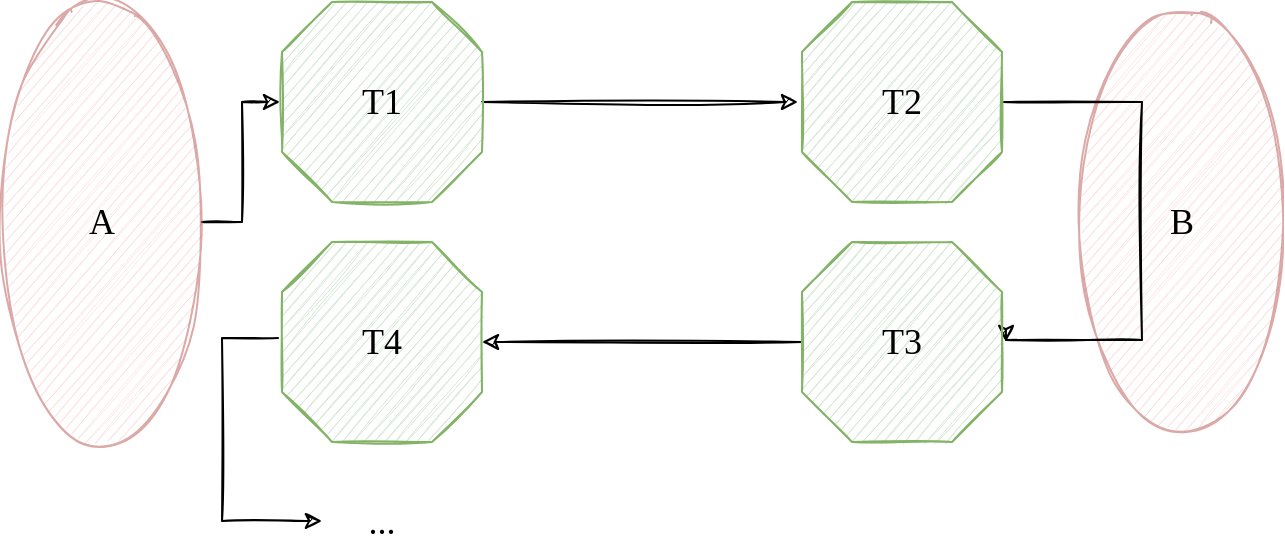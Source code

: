 <mxfile version="15.8.8" type="device"><diagram id="JP0gBPxypD-B3swmiFSp" name="Page-1"><mxGraphModel dx="1422" dy="780" grid="1" gridSize="10" guides="1" tooltips="1" connect="1" arrows="1" fold="1" page="1" pageScale="1" pageWidth="827" pageHeight="1169" math="0" shadow="0"><root><mxCell id="0"/><mxCell id="1" parent="0"/><mxCell id="sLvbos2_5OhzHZyutMdO-7" style="edgeStyle=orthogonalEdgeStyle;rounded=0;sketch=1;orthogonalLoop=1;jettySize=auto;html=1;entryX=-0.01;entryY=0.5;entryDx=0;entryDy=0;entryPerimeter=0;fontFamily=Maven Pro;fontSize=18;" parent="1" source="FrdOh2KGLZJYutwBbuUi-4" target="Y4TUV4H3YHWyU1hq7ZdA-2" edge="1"><mxGeometry relative="1" as="geometry"/></mxCell><mxCell id="FrdOh2KGLZJYutwBbuUi-4" value="A" style="ellipse;whiteSpace=wrap;html=1;labelBackgroundColor=none;labelBorderColor=none;sketch=1;fontFamily=Maven Pro;fontSize=18;fillColor=#f8cecc;strokeColor=#b85450;spacingBottom=0;opacity=50;verticalAlign=middle;fontStyle=0" parent="1" vertex="1"><mxGeometry x="100" y="340" width="100" height="220" as="geometry"/></mxCell><mxCell id="Y4TUV4H3YHWyU1hq7ZdA-1" value="B" style="ellipse;whiteSpace=wrap;html=1;labelBackgroundColor=none;labelBorderColor=none;sketch=1;fontFamily=Maven Pro;fontSize=18;fillColor=#f8cecc;strokeColor=#b85450;spacingBottom=0;opacity=50;verticalAlign=middle;fontStyle=0" parent="1" vertex="1"><mxGeometry x="640" y="340" width="100" height="220" as="geometry"/></mxCell><mxCell id="Y4TUV4H3YHWyU1hq7ZdA-6" style="edgeStyle=orthogonalEdgeStyle;rounded=0;sketch=1;orthogonalLoop=1;jettySize=auto;html=1;entryX=-0.02;entryY=0.5;entryDx=0;entryDy=0;entryPerimeter=0;fontFamily=Maven Pro;" parent="1" source="Y4TUV4H3YHWyU1hq7ZdA-2" target="Y4TUV4H3YHWyU1hq7ZdA-3" edge="1"><mxGeometry relative="1" as="geometry"/></mxCell><mxCell id="Y4TUV4H3YHWyU1hq7ZdA-2" value="T1" style="verticalLabelPosition=middle;verticalAlign=middle;html=1;shape=mxgraph.basic.polygon;polyCoords=[[0.25,0],[0.75,0],[1,0.25],[1,0.75],[0.75,1],[0.25,1],[0,0.75],[0,0.25]];polyline=0;sketch=1;fillColor=#d5e8d4;strokeColor=#82b366;fontFamily=Maven Pro;fontSize=18;whiteSpace=wrap;horizontal=1;labelPosition=center;align=center;" parent="1" vertex="1"><mxGeometry x="240" y="340" width="100" height="100" as="geometry"/></mxCell><mxCell id="sLvbos2_5OhzHZyutMdO-3" style="edgeStyle=orthogonalEdgeStyle;rounded=0;sketch=1;orthogonalLoop=1;jettySize=auto;html=1;entryX=1.02;entryY=0.5;entryDx=0;entryDy=0;entryPerimeter=0;fontFamily=Maven Pro;fontSize=18;" parent="1" source="Y4TUV4H3YHWyU1hq7ZdA-3" target="sLvbos2_5OhzHZyutMdO-2" edge="1"><mxGeometry relative="1" as="geometry"><Array as="points"><mxPoint x="670" y="390"/><mxPoint x="670" y="509"/></Array></mxGeometry></mxCell><mxCell id="Y4TUV4H3YHWyU1hq7ZdA-3" value="T2" style="verticalLabelPosition=middle;verticalAlign=middle;html=1;shape=mxgraph.basic.polygon;polyCoords=[[0.25,0],[0.75,0],[1,0.25],[1,0.75],[0.75,1],[0.25,1],[0,0.75],[0,0.25]];polyline=0;sketch=1;fillColor=#d5e8d4;strokeColor=#82b366;fontFamily=Maven Pro;fontSize=18;whiteSpace=wrap;labelPosition=center;align=center;" parent="1" vertex="1"><mxGeometry x="500" y="340" width="100" height="100" as="geometry"/></mxCell><mxCell id="sLvbos2_5OhzHZyutMdO-10" style="edgeStyle=orthogonalEdgeStyle;rounded=0;sketch=1;orthogonalLoop=1;jettySize=auto;html=1;entryX=0;entryY=0.5;entryDx=0;entryDy=0;fontFamily=Maven Pro;fontSize=18;exitX=-0.02;exitY=0.48;exitDx=0;exitDy=0;exitPerimeter=0;" parent="1" source="sLvbos2_5OhzHZyutMdO-1" target="sLvbos2_5OhzHZyutMdO-9" edge="1"><mxGeometry relative="1" as="geometry"><Array as="points"><mxPoint x="210" y="508"/><mxPoint x="210" y="600"/></Array></mxGeometry></mxCell><mxCell id="sLvbos2_5OhzHZyutMdO-1" value="T4" style="verticalLabelPosition=middle;verticalAlign=middle;html=1;shape=mxgraph.basic.polygon;polyCoords=[[0.25,0],[0.75,0],[1,0.25],[1,0.75],[0.75,1],[0.25,1],[0,0.75],[0,0.25]];polyline=0;sketch=1;fillColor=#d5e8d4;strokeColor=#82b366;fontFamily=Maven Pro;fontSize=18;whiteSpace=wrap;horizontal=1;labelPosition=center;align=center;" parent="1" vertex="1"><mxGeometry x="240" y="460" width="100" height="100" as="geometry"/></mxCell><mxCell id="sLvbos2_5OhzHZyutMdO-4" style="edgeStyle=orthogonalEdgeStyle;rounded=0;sketch=1;orthogonalLoop=1;jettySize=auto;html=1;fontFamily=Maven Pro;fontSize=18;" parent="1" source="sLvbos2_5OhzHZyutMdO-2" target="sLvbos2_5OhzHZyutMdO-1" edge="1"><mxGeometry relative="1" as="geometry"/></mxCell><mxCell id="sLvbos2_5OhzHZyutMdO-2" value="T3" style="verticalLabelPosition=middle;verticalAlign=middle;html=1;shape=mxgraph.basic.polygon;polyCoords=[[0.25,0],[0.75,0],[1,0.25],[1,0.75],[0.75,1],[0.25,1],[0,0.75],[0,0.25]];polyline=0;sketch=1;fillColor=#d5e8d4;strokeColor=#82b366;fontFamily=Maven Pro;fontSize=18;whiteSpace=wrap;labelPosition=center;align=center;" parent="1" vertex="1"><mxGeometry x="500" y="460" width="100" height="100" as="geometry"/></mxCell><mxCell id="sLvbos2_5OhzHZyutMdO-9" value="..." style="text;html=1;strokeColor=none;fillColor=none;align=center;verticalAlign=middle;whiteSpace=wrap;rounded=0;sketch=1;fontFamily=Maven Pro;fontSize=18;" parent="1" vertex="1"><mxGeometry x="260" y="584.5" width="60" height="30" as="geometry"/></mxCell></root></mxGraphModel></diagram></mxfile>